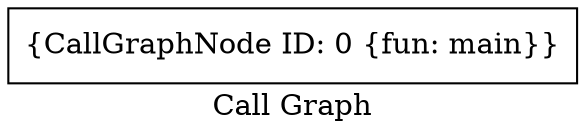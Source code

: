 digraph "Call Graph" {
	label="Call Graph";

	Node0x12de43c50 [shape=record,shape=box,label="{CallGraphNode ID: 0 \{fun: main\}}"];
}
